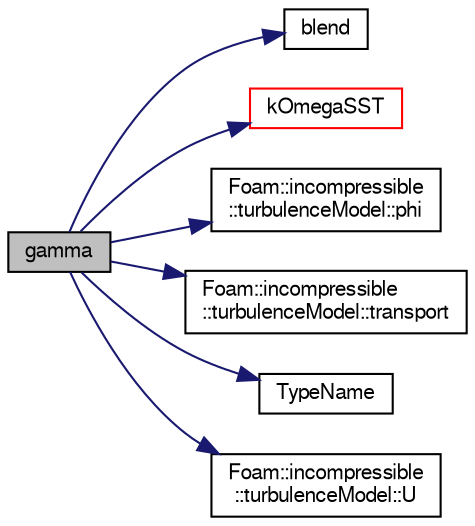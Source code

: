 digraph "gamma"
{
  bgcolor="transparent";
  edge [fontname="FreeSans",fontsize="10",labelfontname="FreeSans",labelfontsize="10"];
  node [fontname="FreeSans",fontsize="10",shape=record];
  rankdir="LR";
  Node1917 [label="gamma",height=0.2,width=0.4,color="black", fillcolor="grey75", style="filled", fontcolor="black"];
  Node1917 -> Node1918 [color="midnightblue",fontsize="10",style="solid",fontname="FreeSans"];
  Node1918 [label="blend",height=0.2,width=0.4,color="black",URL="$a31030.html#a98d7b60619ba1b64773acf1d5ac9267c"];
  Node1917 -> Node1919 [color="midnightblue",fontsize="10",style="solid",fontname="FreeSans"];
  Node1919 [label="kOmegaSST",height=0.2,width=0.4,color="red",URL="$a31030.html#af2a3b69b9be3a22ebfc55a4338e45dad",tooltip="Construct from components. "];
  Node1917 -> Node2301 [color="midnightblue",fontsize="10",style="solid",fontname="FreeSans"];
  Node2301 [label="Foam::incompressible\l::turbulenceModel::phi",height=0.2,width=0.4,color="black",URL="$a31102.html#afa376adc6cc59952d2f6f2ad38bba068",tooltip="Access function to flux field. "];
  Node1917 -> Node2302 [color="midnightblue",fontsize="10",style="solid",fontname="FreeSans"];
  Node2302 [label="Foam::incompressible\l::turbulenceModel::transport",height=0.2,width=0.4,color="black",URL="$a31102.html#a4e811486b6a6916756c1bb770e0d6b5a",tooltip="Access function to incompressible transport model. "];
  Node1917 -> Node2303 [color="midnightblue",fontsize="10",style="solid",fontname="FreeSans"];
  Node2303 [label="TypeName",height=0.2,width=0.4,color="black",URL="$a31030.html#a18bfa7271f54029828447392bd768ec6",tooltip="Runtime type information. "];
  Node1917 -> Node2304 [color="midnightblue",fontsize="10",style="solid",fontname="FreeSans"];
  Node2304 [label="Foam::incompressible\l::turbulenceModel::U",height=0.2,width=0.4,color="black",URL="$a31102.html#a536d168d7b335fe81f506f232b5b4872",tooltip="Access function to velocity field. "];
}
